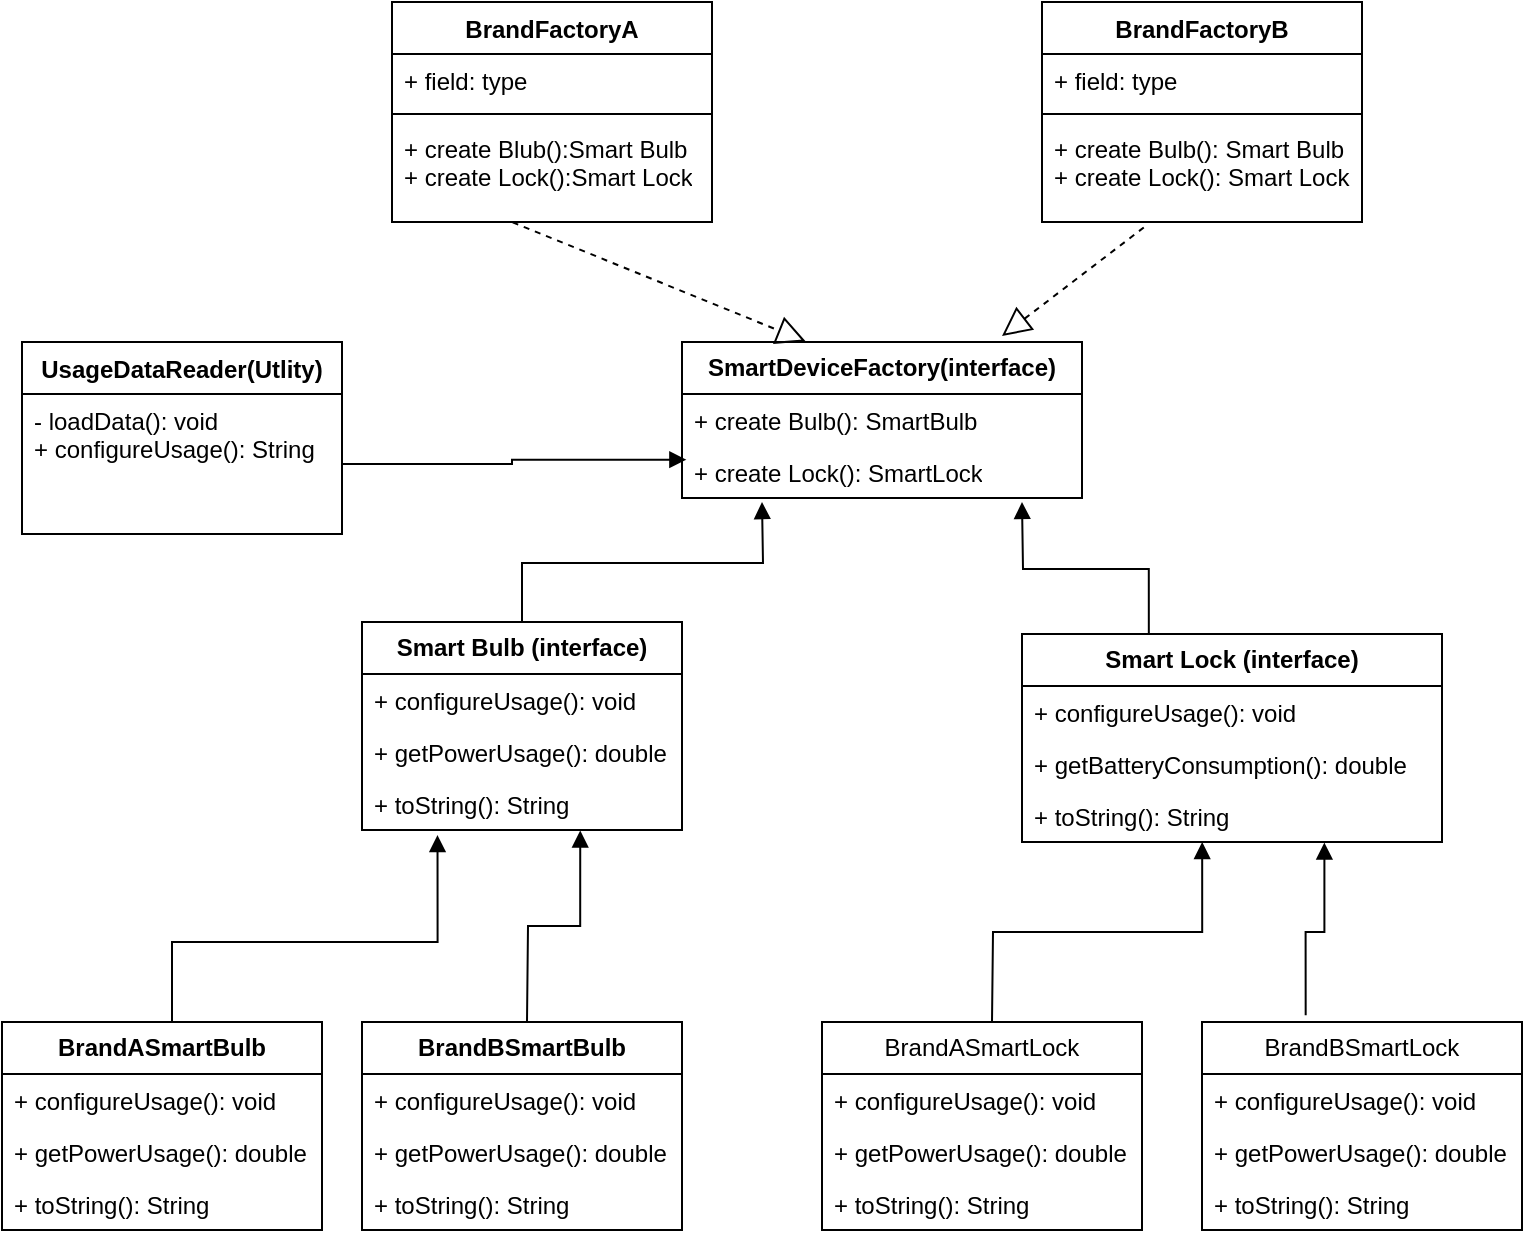 <mxfile version="28.2.3">
  <diagram name="Page-1" id="Gd9JUzcABMX4VSD4s8q3">
    <mxGraphModel dx="1113" dy="702" grid="1" gridSize="10" guides="1" tooltips="1" connect="1" arrows="1" fold="1" page="1" pageScale="1" pageWidth="850" pageHeight="1100" math="0" shadow="0">
      <root>
        <mxCell id="0" />
        <mxCell id="1" parent="0" />
        <mxCell id="_SZegWS5rvj_k2XNenjt-5" value="BrandFactoryA" style="swimlane;fontStyle=1;align=center;verticalAlign=top;childLayout=stackLayout;horizontal=1;startSize=26;horizontalStack=0;resizeParent=1;resizeParentMax=0;resizeLast=0;collapsible=1;marginBottom=0;whiteSpace=wrap;html=1;" parent="1" vertex="1">
          <mxGeometry x="265" y="130" width="160" height="110" as="geometry" />
        </mxCell>
        <mxCell id="_SZegWS5rvj_k2XNenjt-6" value="+ field: type" style="text;strokeColor=none;fillColor=none;align=left;verticalAlign=top;spacingLeft=4;spacingRight=4;overflow=hidden;rotatable=0;points=[[0,0.5],[1,0.5]];portConstraint=eastwest;whiteSpace=wrap;html=1;" parent="_SZegWS5rvj_k2XNenjt-5" vertex="1">
          <mxGeometry y="26" width="160" height="26" as="geometry" />
        </mxCell>
        <mxCell id="_SZegWS5rvj_k2XNenjt-7" value="" style="line;strokeWidth=1;fillColor=none;align=left;verticalAlign=middle;spacingTop=-1;spacingLeft=3;spacingRight=3;rotatable=0;labelPosition=right;points=[];portConstraint=eastwest;strokeColor=inherit;" parent="_SZegWS5rvj_k2XNenjt-5" vertex="1">
          <mxGeometry y="52" width="160" height="8" as="geometry" />
        </mxCell>
        <mxCell id="_SZegWS5rvj_k2XNenjt-8" value="+ create Blub():Smart Bulb&lt;div&gt;+ create Lock():Smart Lock&lt;/div&gt;" style="text;strokeColor=none;fillColor=none;align=left;verticalAlign=top;spacingLeft=4;spacingRight=4;overflow=hidden;rotatable=0;points=[[0,0.5],[1,0.5]];portConstraint=eastwest;whiteSpace=wrap;html=1;" parent="_SZegWS5rvj_k2XNenjt-5" vertex="1">
          <mxGeometry y="60" width="160" height="50" as="geometry" />
        </mxCell>
        <mxCell id="_SZegWS5rvj_k2XNenjt-9" value="BrandFactoryB" style="swimlane;fontStyle=1;align=center;verticalAlign=top;childLayout=stackLayout;horizontal=1;startSize=26;horizontalStack=0;resizeParent=1;resizeParentMax=0;resizeLast=0;collapsible=1;marginBottom=0;whiteSpace=wrap;html=1;" parent="1" vertex="1">
          <mxGeometry x="590" y="130" width="160" height="110" as="geometry" />
        </mxCell>
        <mxCell id="_SZegWS5rvj_k2XNenjt-10" value="+ field: type" style="text;strokeColor=none;fillColor=none;align=left;verticalAlign=top;spacingLeft=4;spacingRight=4;overflow=hidden;rotatable=0;points=[[0,0.5],[1,0.5]];portConstraint=eastwest;whiteSpace=wrap;html=1;" parent="_SZegWS5rvj_k2XNenjt-9" vertex="1">
          <mxGeometry y="26" width="160" height="26" as="geometry" />
        </mxCell>
        <mxCell id="_SZegWS5rvj_k2XNenjt-11" value="" style="line;strokeWidth=1;fillColor=none;align=left;verticalAlign=middle;spacingTop=-1;spacingLeft=3;spacingRight=3;rotatable=0;labelPosition=right;points=[];portConstraint=eastwest;strokeColor=inherit;" parent="_SZegWS5rvj_k2XNenjt-9" vertex="1">
          <mxGeometry y="52" width="160" height="8" as="geometry" />
        </mxCell>
        <mxCell id="_SZegWS5rvj_k2XNenjt-12" value="+ create Bulb(): Smart Bulb&lt;div&gt;+ create Lock(): Smart Lock&lt;/div&gt;" style="text;strokeColor=none;fillColor=none;align=left;verticalAlign=top;spacingLeft=4;spacingRight=4;overflow=hidden;rotatable=0;points=[[0,0.5],[1,0.5]];portConstraint=eastwest;whiteSpace=wrap;html=1;" parent="_SZegWS5rvj_k2XNenjt-9" vertex="1">
          <mxGeometry y="60" width="160" height="50" as="geometry" />
        </mxCell>
        <mxCell id="_SZegWS5rvj_k2XNenjt-26" value="&lt;span style=&quot;font-weight: 700;&quot;&gt;Smart Bulb (interface)&lt;/span&gt;" style="swimlane;fontStyle=0;childLayout=stackLayout;horizontal=1;startSize=26;fillColor=none;horizontalStack=0;resizeParent=1;resizeParentMax=0;resizeLast=0;collapsible=1;marginBottom=0;whiteSpace=wrap;html=1;" parent="1" vertex="1">
          <mxGeometry x="250" y="440" width="160" height="104" as="geometry" />
        </mxCell>
        <mxCell id="_SZegWS5rvj_k2XNenjt-27" value="+ configureUsage(): void" style="text;strokeColor=none;fillColor=none;align=left;verticalAlign=top;spacingLeft=4;spacingRight=4;overflow=hidden;rotatable=0;points=[[0,0.5],[1,0.5]];portConstraint=eastwest;whiteSpace=wrap;html=1;" parent="_SZegWS5rvj_k2XNenjt-26" vertex="1">
          <mxGeometry y="26" width="160" height="26" as="geometry" />
        </mxCell>
        <mxCell id="_SZegWS5rvj_k2XNenjt-28" value="+ getPowerUsage(): double" style="text;strokeColor=none;fillColor=none;align=left;verticalAlign=top;spacingLeft=4;spacingRight=4;overflow=hidden;rotatable=0;points=[[0,0.5],[1,0.5]];portConstraint=eastwest;whiteSpace=wrap;html=1;" parent="_SZegWS5rvj_k2XNenjt-26" vertex="1">
          <mxGeometry y="52" width="160" height="26" as="geometry" />
        </mxCell>
        <mxCell id="_SZegWS5rvj_k2XNenjt-29" value="+ toString(): String" style="text;strokeColor=none;fillColor=none;align=left;verticalAlign=top;spacingLeft=4;spacingRight=4;overflow=hidden;rotatable=0;points=[[0,0.5],[1,0.5]];portConstraint=eastwest;whiteSpace=wrap;html=1;" parent="_SZegWS5rvj_k2XNenjt-26" vertex="1">
          <mxGeometry y="78" width="160" height="26" as="geometry" />
        </mxCell>
        <mxCell id="_SZegWS5rvj_k2XNenjt-30" value="&lt;span style=&quot;font-weight: 700;&quot;&gt;Smart Lock (interface)&lt;/span&gt;" style="swimlane;fontStyle=0;childLayout=stackLayout;horizontal=1;startSize=26;fillColor=none;horizontalStack=0;resizeParent=1;resizeParentMax=0;resizeLast=0;collapsible=1;marginBottom=0;whiteSpace=wrap;html=1;" parent="1" vertex="1">
          <mxGeometry x="580" y="446" width="210" height="104" as="geometry" />
        </mxCell>
        <mxCell id="_SZegWS5rvj_k2XNenjt-31" value="+ configureUsage(): void" style="text;strokeColor=none;fillColor=none;align=left;verticalAlign=top;spacingLeft=4;spacingRight=4;overflow=hidden;rotatable=0;points=[[0,0.5],[1,0.5]];portConstraint=eastwest;whiteSpace=wrap;html=1;" parent="_SZegWS5rvj_k2XNenjt-30" vertex="1">
          <mxGeometry y="26" width="210" height="26" as="geometry" />
        </mxCell>
        <mxCell id="_SZegWS5rvj_k2XNenjt-32" value="+ getBatteryConsumption(): double" style="text;strokeColor=none;fillColor=none;align=left;verticalAlign=top;spacingLeft=4;spacingRight=4;overflow=hidden;rotatable=0;points=[[0,0.5],[1,0.5]];portConstraint=eastwest;whiteSpace=wrap;html=1;" parent="_SZegWS5rvj_k2XNenjt-30" vertex="1">
          <mxGeometry y="52" width="210" height="26" as="geometry" />
        </mxCell>
        <mxCell id="_SZegWS5rvj_k2XNenjt-33" value="+ toString(): String" style="text;strokeColor=none;fillColor=none;align=left;verticalAlign=top;spacingLeft=4;spacingRight=4;overflow=hidden;rotatable=0;points=[[0,0.5],[1,0.5]];portConstraint=eastwest;whiteSpace=wrap;html=1;" parent="_SZegWS5rvj_k2XNenjt-30" vertex="1">
          <mxGeometry y="78" width="210" height="26" as="geometry" />
        </mxCell>
        <mxCell id="_SZegWS5rvj_k2XNenjt-44" value="UsageDataReader(Utlity)" style="swimlane;fontStyle=1;align=center;verticalAlign=top;childLayout=stackLayout;horizontal=1;startSize=26;horizontalStack=0;resizeParent=1;resizeParentMax=0;resizeLast=0;collapsible=1;marginBottom=0;whiteSpace=wrap;html=1;" parent="1" vertex="1">
          <mxGeometry x="80" y="300" width="160" height="96" as="geometry" />
        </mxCell>
        <mxCell id="_SZegWS5rvj_k2XNenjt-47" value="- loadData(): void&lt;div&gt;+ configureUsage(): String&lt;/div&gt;" style="text;strokeColor=none;fillColor=none;align=left;verticalAlign=top;spacingLeft=4;spacingRight=4;overflow=hidden;rotatable=0;points=[[0,0.5],[1,0.5]];portConstraint=eastwest;whiteSpace=wrap;html=1;" parent="_SZegWS5rvj_k2XNenjt-44" vertex="1">
          <mxGeometry y="26" width="160" height="70" as="geometry" />
        </mxCell>
        <mxCell id="qZ944acqsHrEfol9Y0hv-2" value="" style="endArrow=block;endFill=1;html=1;edgeStyle=orthogonalEdgeStyle;align=left;verticalAlign=top;rounded=0;exitX=0.5;exitY=0;exitDx=0;exitDy=0;entryX=0.236;entryY=1.098;entryDx=0;entryDy=0;entryPerimeter=0;" edge="1" parent="1" target="_SZegWS5rvj_k2XNenjt-29">
          <mxGeometry x="-1" relative="1" as="geometry">
            <mxPoint x="155.0" y="640" as="sourcePoint" />
            <mxPoint x="290" y="600" as="targetPoint" />
            <Array as="points">
              <mxPoint x="155" y="600" />
              <mxPoint x="288" y="600" />
            </Array>
          </mxGeometry>
        </mxCell>
        <mxCell id="qZ944acqsHrEfol9Y0hv-6" value="" style="endArrow=block;endFill=1;html=1;edgeStyle=orthogonalEdgeStyle;align=left;verticalAlign=top;rounded=0;exitX=0.75;exitY=0;exitDx=0;exitDy=0;entryX=0.682;entryY=1.01;entryDx=0;entryDy=0;entryPerimeter=0;" edge="1" parent="1" target="_SZegWS5rvj_k2XNenjt-29">
          <mxGeometry x="-1" relative="1" as="geometry">
            <mxPoint x="332.5" y="640" as="sourcePoint" />
            <mxPoint x="360" y="550" as="targetPoint" />
          </mxGeometry>
        </mxCell>
        <mxCell id="qZ944acqsHrEfol9Y0hv-8" value="" style="endArrow=block;endFill=1;html=1;edgeStyle=orthogonalEdgeStyle;align=left;verticalAlign=top;rounded=0;exitX=0.5;exitY=0;exitDx=0;exitDy=0;entryX=0.429;entryY=1;entryDx=0;entryDy=0;entryPerimeter=0;" edge="1" parent="1" target="_SZegWS5rvj_k2XNenjt-33">
          <mxGeometry x="-1" relative="1" as="geometry">
            <mxPoint x="565" y="640" as="sourcePoint" />
            <mxPoint x="670" y="600" as="targetPoint" />
          </mxGeometry>
        </mxCell>
        <mxCell id="qZ944acqsHrEfol9Y0hv-10" value="" style="endArrow=block;endFill=1;html=1;edgeStyle=orthogonalEdgeStyle;align=left;verticalAlign=top;rounded=0;exitX=0.324;exitY=-0.032;exitDx=0;exitDy=0;exitPerimeter=0;entryX=0.72;entryY=1.012;entryDx=0;entryDy=0;entryPerimeter=0;" edge="1" parent="1" source="qZ944acqsHrEfol9Y0hv-37" target="_SZegWS5rvj_k2XNenjt-33">
          <mxGeometry x="-1" relative="1" as="geometry">
            <mxPoint x="721.45" y="629.4" as="sourcePoint" />
            <mxPoint x="820" y="610" as="targetPoint" />
          </mxGeometry>
        </mxCell>
        <mxCell id="qZ944acqsHrEfol9Y0hv-13" value="&lt;span style=&quot;font-weight: 700;&quot;&gt;SmartDeviceFactory(interface)&lt;/span&gt;" style="swimlane;fontStyle=0;childLayout=stackLayout;horizontal=1;startSize=26;fillColor=none;horizontalStack=0;resizeParent=1;resizeParentMax=0;resizeLast=0;collapsible=1;marginBottom=0;whiteSpace=wrap;html=1;" vertex="1" parent="1">
          <mxGeometry x="410" y="300" width="200" height="78" as="geometry" />
        </mxCell>
        <mxCell id="qZ944acqsHrEfol9Y0hv-14" value="+ create Bulb(): SmartBulb&lt;div&gt;&lt;br&gt;&lt;/div&gt;" style="text;strokeColor=none;fillColor=none;align=left;verticalAlign=top;spacingLeft=4;spacingRight=4;overflow=hidden;rotatable=0;points=[[0,0.5],[1,0.5]];portConstraint=eastwest;whiteSpace=wrap;html=1;" vertex="1" parent="qZ944acqsHrEfol9Y0hv-13">
          <mxGeometry y="26" width="200" height="26" as="geometry" />
        </mxCell>
        <mxCell id="qZ944acqsHrEfol9Y0hv-15" value="+ create Lock(): SmartLock" style="text;strokeColor=none;fillColor=none;align=left;verticalAlign=top;spacingLeft=4;spacingRight=4;overflow=hidden;rotatable=0;points=[[0,0.5],[1,0.5]];portConstraint=eastwest;whiteSpace=wrap;html=1;" vertex="1" parent="qZ944acqsHrEfol9Y0hv-13">
          <mxGeometry y="52" width="200" height="26" as="geometry" />
        </mxCell>
        <mxCell id="qZ944acqsHrEfol9Y0hv-17" value="" style="endArrow=block;dashed=1;endFill=0;endSize=12;html=1;rounded=0;exitX=0.377;exitY=1.003;exitDx=0;exitDy=0;exitPerimeter=0;entryX=0.309;entryY=-0.004;entryDx=0;entryDy=0;entryPerimeter=0;" edge="1" parent="1" source="_SZegWS5rvj_k2XNenjt-8" target="qZ944acqsHrEfol9Y0hv-13">
          <mxGeometry width="160" relative="1" as="geometry">
            <mxPoint x="330" y="270" as="sourcePoint" />
            <mxPoint x="490" y="270" as="targetPoint" />
          </mxGeometry>
        </mxCell>
        <mxCell id="qZ944acqsHrEfol9Y0hv-18" value="" style="endArrow=block;dashed=1;endFill=0;endSize=12;html=1;rounded=0;exitX=0.318;exitY=1.055;exitDx=0;exitDy=0;exitPerimeter=0;" edge="1" parent="1" source="_SZegWS5rvj_k2XNenjt-12">
          <mxGeometry width="160" relative="1" as="geometry">
            <mxPoint x="530" y="270" as="sourcePoint" />
            <mxPoint x="570" y="297" as="targetPoint" />
          </mxGeometry>
        </mxCell>
        <mxCell id="qZ944acqsHrEfol9Y0hv-25" value="&lt;span style=&quot;font-weight: 700;&quot;&gt;BrandASmartBulb&lt;/span&gt;" style="swimlane;fontStyle=0;childLayout=stackLayout;horizontal=1;startSize=26;fillColor=none;horizontalStack=0;resizeParent=1;resizeParentMax=0;resizeLast=0;collapsible=1;marginBottom=0;whiteSpace=wrap;html=1;" vertex="1" parent="1">
          <mxGeometry x="70" y="640" width="160" height="104" as="geometry" />
        </mxCell>
        <mxCell id="qZ944acqsHrEfol9Y0hv-26" value="+ configureUsage(): void" style="text;strokeColor=none;fillColor=none;align=left;verticalAlign=top;spacingLeft=4;spacingRight=4;overflow=hidden;rotatable=0;points=[[0,0.5],[1,0.5]];portConstraint=eastwest;whiteSpace=wrap;html=1;" vertex="1" parent="qZ944acqsHrEfol9Y0hv-25">
          <mxGeometry y="26" width="160" height="26" as="geometry" />
        </mxCell>
        <mxCell id="qZ944acqsHrEfol9Y0hv-27" value="+ getPowerUsage(): double" style="text;strokeColor=none;fillColor=none;align=left;verticalAlign=top;spacingLeft=4;spacingRight=4;overflow=hidden;rotatable=0;points=[[0,0.5],[1,0.5]];portConstraint=eastwest;whiteSpace=wrap;html=1;" vertex="1" parent="qZ944acqsHrEfol9Y0hv-25">
          <mxGeometry y="52" width="160" height="26" as="geometry" />
        </mxCell>
        <mxCell id="qZ944acqsHrEfol9Y0hv-28" value="+ toString(): String" style="text;strokeColor=none;fillColor=none;align=left;verticalAlign=top;spacingLeft=4;spacingRight=4;overflow=hidden;rotatable=0;points=[[0,0.5],[1,0.5]];portConstraint=eastwest;whiteSpace=wrap;html=1;" vertex="1" parent="qZ944acqsHrEfol9Y0hv-25">
          <mxGeometry y="78" width="160" height="26" as="geometry" />
        </mxCell>
        <mxCell id="qZ944acqsHrEfol9Y0hv-29" value="BrandASmartLock" style="swimlane;fontStyle=0;childLayout=stackLayout;horizontal=1;startSize=26;fillColor=none;horizontalStack=0;resizeParent=1;resizeParentMax=0;resizeLast=0;collapsible=1;marginBottom=0;whiteSpace=wrap;html=1;" vertex="1" parent="1">
          <mxGeometry x="480" y="640" width="160" height="104" as="geometry" />
        </mxCell>
        <mxCell id="qZ944acqsHrEfol9Y0hv-30" value="+ configureUsage(): void" style="text;strokeColor=none;fillColor=none;align=left;verticalAlign=top;spacingLeft=4;spacingRight=4;overflow=hidden;rotatable=0;points=[[0,0.5],[1,0.5]];portConstraint=eastwest;whiteSpace=wrap;html=1;" vertex="1" parent="qZ944acqsHrEfol9Y0hv-29">
          <mxGeometry y="26" width="160" height="26" as="geometry" />
        </mxCell>
        <mxCell id="qZ944acqsHrEfol9Y0hv-31" value="+ getPowerUsage(): double" style="text;strokeColor=none;fillColor=none;align=left;verticalAlign=top;spacingLeft=4;spacingRight=4;overflow=hidden;rotatable=0;points=[[0,0.5],[1,0.5]];portConstraint=eastwest;whiteSpace=wrap;html=1;" vertex="1" parent="qZ944acqsHrEfol9Y0hv-29">
          <mxGeometry y="52" width="160" height="26" as="geometry" />
        </mxCell>
        <mxCell id="qZ944acqsHrEfol9Y0hv-32" value="+ toString(): String" style="text;strokeColor=none;fillColor=none;align=left;verticalAlign=top;spacingLeft=4;spacingRight=4;overflow=hidden;rotatable=0;points=[[0,0.5],[1,0.5]];portConstraint=eastwest;whiteSpace=wrap;html=1;" vertex="1" parent="qZ944acqsHrEfol9Y0hv-29">
          <mxGeometry y="78" width="160" height="26" as="geometry" />
        </mxCell>
        <mxCell id="qZ944acqsHrEfol9Y0hv-33" value="&lt;span style=&quot;font-weight: 700;&quot;&gt;BrandBSmartBulb&lt;/span&gt;" style="swimlane;fontStyle=0;childLayout=stackLayout;horizontal=1;startSize=26;fillColor=none;horizontalStack=0;resizeParent=1;resizeParentMax=0;resizeLast=0;collapsible=1;marginBottom=0;whiteSpace=wrap;html=1;" vertex="1" parent="1">
          <mxGeometry x="250" y="640" width="160" height="104" as="geometry" />
        </mxCell>
        <mxCell id="qZ944acqsHrEfol9Y0hv-34" value="+ configureUsage(): void" style="text;strokeColor=none;fillColor=none;align=left;verticalAlign=top;spacingLeft=4;spacingRight=4;overflow=hidden;rotatable=0;points=[[0,0.5],[1,0.5]];portConstraint=eastwest;whiteSpace=wrap;html=1;" vertex="1" parent="qZ944acqsHrEfol9Y0hv-33">
          <mxGeometry y="26" width="160" height="26" as="geometry" />
        </mxCell>
        <mxCell id="qZ944acqsHrEfol9Y0hv-35" value="+ getPowerUsage(): double" style="text;strokeColor=none;fillColor=none;align=left;verticalAlign=top;spacingLeft=4;spacingRight=4;overflow=hidden;rotatable=0;points=[[0,0.5],[1,0.5]];portConstraint=eastwest;whiteSpace=wrap;html=1;" vertex="1" parent="qZ944acqsHrEfol9Y0hv-33">
          <mxGeometry y="52" width="160" height="26" as="geometry" />
        </mxCell>
        <mxCell id="qZ944acqsHrEfol9Y0hv-36" value="+ toString(): String" style="text;strokeColor=none;fillColor=none;align=left;verticalAlign=top;spacingLeft=4;spacingRight=4;overflow=hidden;rotatable=0;points=[[0,0.5],[1,0.5]];portConstraint=eastwest;whiteSpace=wrap;html=1;" vertex="1" parent="qZ944acqsHrEfol9Y0hv-33">
          <mxGeometry y="78" width="160" height="26" as="geometry" />
        </mxCell>
        <mxCell id="qZ944acqsHrEfol9Y0hv-37" value="BrandBSmartLock" style="swimlane;fontStyle=0;childLayout=stackLayout;horizontal=1;startSize=26;fillColor=none;horizontalStack=0;resizeParent=1;resizeParentMax=0;resizeLast=0;collapsible=1;marginBottom=0;whiteSpace=wrap;html=1;" vertex="1" parent="1">
          <mxGeometry x="670" y="640" width="160" height="104" as="geometry" />
        </mxCell>
        <mxCell id="qZ944acqsHrEfol9Y0hv-38" value="+ configureUsage(): void" style="text;strokeColor=none;fillColor=none;align=left;verticalAlign=top;spacingLeft=4;spacingRight=4;overflow=hidden;rotatable=0;points=[[0,0.5],[1,0.5]];portConstraint=eastwest;whiteSpace=wrap;html=1;" vertex="1" parent="qZ944acqsHrEfol9Y0hv-37">
          <mxGeometry y="26" width="160" height="26" as="geometry" />
        </mxCell>
        <mxCell id="qZ944acqsHrEfol9Y0hv-39" value="+ getPowerUsage(): double" style="text;strokeColor=none;fillColor=none;align=left;verticalAlign=top;spacingLeft=4;spacingRight=4;overflow=hidden;rotatable=0;points=[[0,0.5],[1,0.5]];portConstraint=eastwest;whiteSpace=wrap;html=1;" vertex="1" parent="qZ944acqsHrEfol9Y0hv-37">
          <mxGeometry y="52" width="160" height="26" as="geometry" />
        </mxCell>
        <mxCell id="qZ944acqsHrEfol9Y0hv-40" value="+ toString(): String" style="text;strokeColor=none;fillColor=none;align=left;verticalAlign=top;spacingLeft=4;spacingRight=4;overflow=hidden;rotatable=0;points=[[0,0.5],[1,0.5]];portConstraint=eastwest;whiteSpace=wrap;html=1;" vertex="1" parent="qZ944acqsHrEfol9Y0hv-37">
          <mxGeometry y="78" width="160" height="26" as="geometry" />
        </mxCell>
        <mxCell id="qZ944acqsHrEfol9Y0hv-41" value="" style="endArrow=block;endFill=1;html=1;edgeStyle=orthogonalEdgeStyle;align=left;verticalAlign=top;rounded=0;exitX=0.5;exitY=0;exitDx=0;exitDy=0;" edge="1" parent="1" source="_SZegWS5rvj_k2XNenjt-26">
          <mxGeometry x="-1" relative="1" as="geometry">
            <mxPoint x="370" y="430" as="sourcePoint" />
            <mxPoint x="450" y="380" as="targetPoint" />
          </mxGeometry>
        </mxCell>
        <mxCell id="qZ944acqsHrEfol9Y0hv-44" value="" style="endArrow=block;endFill=1;html=1;edgeStyle=orthogonalEdgeStyle;align=left;verticalAlign=top;rounded=0;exitX=0.302;exitY=-0.002;exitDx=0;exitDy=0;exitPerimeter=0;" edge="1" parent="1" source="_SZegWS5rvj_k2XNenjt-30">
          <mxGeometry x="-1" relative="1" as="geometry">
            <mxPoint x="540" y="420" as="sourcePoint" />
            <mxPoint x="580" y="380" as="targetPoint" />
          </mxGeometry>
        </mxCell>
        <mxCell id="qZ944acqsHrEfol9Y0hv-48" value="" style="endArrow=block;endFill=1;html=1;edgeStyle=orthogonalEdgeStyle;align=left;verticalAlign=top;rounded=0;entryX=0.011;entryY=0.264;entryDx=0;entryDy=0;entryPerimeter=0;" edge="1" parent="1" target="qZ944acqsHrEfol9Y0hv-15">
          <mxGeometry x="-1" relative="1" as="geometry">
            <mxPoint x="240" y="360" as="sourcePoint" />
            <mxPoint x="400" y="360" as="targetPoint" />
            <Array as="points">
              <mxPoint x="325" y="361" />
              <mxPoint x="325" y="359" />
            </Array>
          </mxGeometry>
        </mxCell>
      </root>
    </mxGraphModel>
  </diagram>
</mxfile>

